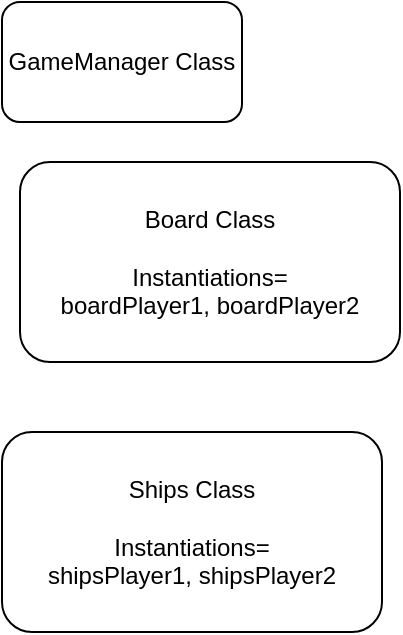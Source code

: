 <mxfile version="13.9.9" type="device"><diagram id="vUc7XV4vXqTyvhsVXygH" name="Page-1"><mxGraphModel dx="1379" dy="843" grid="1" gridSize="10" guides="1" tooltips="1" connect="1" arrows="1" fold="1" page="1" pageScale="1" pageWidth="827" pageHeight="1169" math="0" shadow="0"><root><mxCell id="0"/><mxCell id="1" parent="0"/><mxCell id="SKey5xvUZUudJudKaVS4-1" value="GameManager Class" style="rounded=1;whiteSpace=wrap;html=1;" vertex="1" parent="1"><mxGeometry x="391" y="320" width="120" height="60" as="geometry"/></mxCell><mxCell id="SKey5xvUZUudJudKaVS4-2" value="Board Class&lt;br&gt;&lt;br&gt;Instantiations=&lt;br&gt;boardPlayer1, boardPlayer2" style="rounded=1;whiteSpace=wrap;html=1;" vertex="1" parent="1"><mxGeometry x="400" y="400" width="190" height="100" as="geometry"/></mxCell><mxCell id="SKey5xvUZUudJudKaVS4-3" value="Ships Class&lt;br&gt;&lt;br&gt;Instantiations=&lt;br&gt;shipsPlayer1, shipsPlayer2" style="rounded=1;whiteSpace=wrap;html=1;" vertex="1" parent="1"><mxGeometry x="391" y="535" width="190" height="100" as="geometry"/></mxCell></root></mxGraphModel></diagram></mxfile>